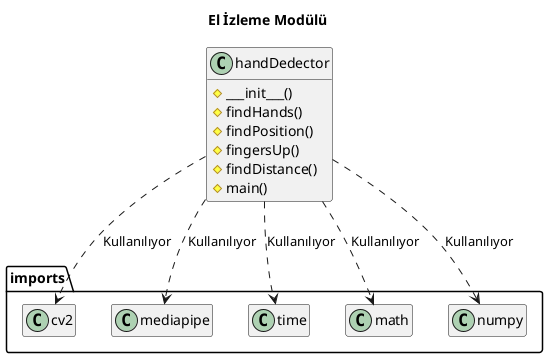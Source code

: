 @startuml El İzleme Planı
title El İzleme Modülü

class handDedector{
    #___init___()
    #findHands()
    #findPosition()
    #fingersUp()
    #findDistance()
    #main()
}

package imports {
    class cv2
    class mediapipe
    class time
    class math
    class numpy
}

handDedector ..> cv2 : Kullanılıyor
handDedector ..> mediapipe : Kullanılıyor
handDedector ..> time : Kullanılıyor
handDedector ..> math : Kullanılıyor
handDedector ..> numpy : Kullanılıyor

hide empty members

@enduml